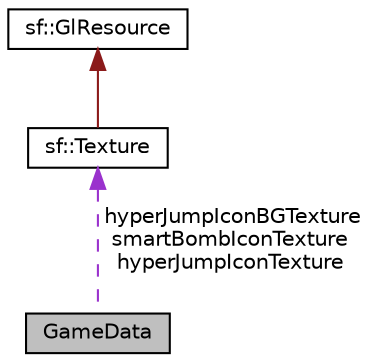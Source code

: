 digraph "GameData"
{
  edge [fontname="Helvetica",fontsize="10",labelfontname="Helvetica",labelfontsize="10"];
  node [fontname="Helvetica",fontsize="10",shape=record];
  Node1 [label="GameData",height=0.2,width=0.4,color="black", fillcolor="grey75", style="filled", fontcolor="black"];
  Node2 -> Node1 [dir="back",color="darkorchid3",fontsize="10",style="dashed",label=" hyperJumpIconBGTexture\nsmartBombIconTexture\nhyperJumpIconTexture" ];
  Node2 [label="sf::Texture",height=0.2,width=0.4,color="black", fillcolor="white", style="filled",URL="$classsf_1_1_texture.html",tooltip="Image living on the graphics card that can be used for drawing. "];
  Node3 -> Node2 [dir="back",color="firebrick4",fontsize="10",style="solid"];
  Node3 [label="sf::GlResource",height=0.2,width=0.4,color="black", fillcolor="white", style="filled",URL="$classsf_1_1_gl_resource.html",tooltip="Base class for classes that require an OpenGL context. "];
}
